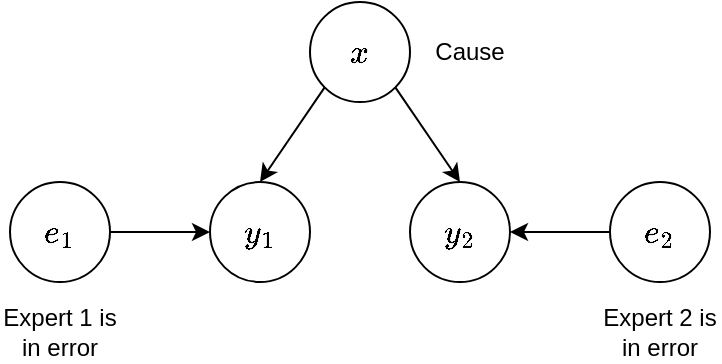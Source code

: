 <mxfile version="22.1.2" type="device">
  <diagram name="Page-1" id="3JpRvVYHFlohhrh0m2d6">
    <mxGraphModel dx="814" dy="511" grid="1" gridSize="10" guides="1" tooltips="1" connect="1" arrows="1" fold="1" page="1" pageScale="1" pageWidth="827" pageHeight="1169" math="1" shadow="0">
      <root>
        <mxCell id="0" />
        <mxCell id="1" parent="0" />
        <mxCell id="6J_uQ7VuKVSw5PFFYwn5-4" style="edgeStyle=none;rounded=0;orthogonalLoop=1;jettySize=auto;html=1;exitX=0;exitY=1;exitDx=0;exitDy=0;entryX=0.5;entryY=0;entryDx=0;entryDy=0;" edge="1" parent="1" source="6J_uQ7VuKVSw5PFFYwn5-1" target="6J_uQ7VuKVSw5PFFYwn5-2">
          <mxGeometry relative="1" as="geometry" />
        </mxCell>
        <mxCell id="6J_uQ7VuKVSw5PFFYwn5-5" style="edgeStyle=none;rounded=0;orthogonalLoop=1;jettySize=auto;html=1;exitX=1;exitY=1;exitDx=0;exitDy=0;entryX=0.5;entryY=0;entryDx=0;entryDy=0;" edge="1" parent="1" source="6J_uQ7VuKVSw5PFFYwn5-1" target="6J_uQ7VuKVSw5PFFYwn5-3">
          <mxGeometry relative="1" as="geometry" />
        </mxCell>
        <mxCell id="6J_uQ7VuKVSw5PFFYwn5-1" value="&lt;font style=&quot;font-size: 14px;&quot;&gt;\(x\)&lt;/font&gt;" style="ellipse;whiteSpace=wrap;html=1;aspect=fixed;" vertex="1" parent="1">
          <mxGeometry x="320" y="150" width="50" height="50" as="geometry" />
        </mxCell>
        <mxCell id="6J_uQ7VuKVSw5PFFYwn5-2" value="&lt;font style=&quot;font-size: 14px;&quot;&gt;\(y_1\)&lt;/font&gt;" style="ellipse;whiteSpace=wrap;html=1;aspect=fixed;" vertex="1" parent="1">
          <mxGeometry x="270" y="240" width="50" height="50" as="geometry" />
        </mxCell>
        <mxCell id="6J_uQ7VuKVSw5PFFYwn5-3" value="&lt;font style=&quot;font-size: 14px;&quot;&gt;\(y_2\)&lt;/font&gt;" style="ellipse;whiteSpace=wrap;html=1;aspect=fixed;" vertex="1" parent="1">
          <mxGeometry x="370" y="240" width="50" height="50" as="geometry" />
        </mxCell>
        <mxCell id="6J_uQ7VuKVSw5PFFYwn5-7" style="edgeStyle=none;rounded=0;orthogonalLoop=1;jettySize=auto;html=1;exitX=1;exitY=0.5;exitDx=0;exitDy=0;" edge="1" parent="1" source="6J_uQ7VuKVSw5PFFYwn5-6" target="6J_uQ7VuKVSw5PFFYwn5-2">
          <mxGeometry relative="1" as="geometry" />
        </mxCell>
        <mxCell id="6J_uQ7VuKVSw5PFFYwn5-6" value="&lt;font style=&quot;font-size: 14px;&quot;&gt;\(e_1\)&lt;/font&gt;" style="ellipse;whiteSpace=wrap;html=1;aspect=fixed;" vertex="1" parent="1">
          <mxGeometry x="170" y="240" width="50" height="50" as="geometry" />
        </mxCell>
        <mxCell id="6J_uQ7VuKVSw5PFFYwn5-9" style="edgeStyle=none;rounded=0;orthogonalLoop=1;jettySize=auto;html=1;exitX=0;exitY=0.5;exitDx=0;exitDy=0;entryX=1;entryY=0.5;entryDx=0;entryDy=0;" edge="1" parent="1" source="6J_uQ7VuKVSw5PFFYwn5-8" target="6J_uQ7VuKVSw5PFFYwn5-3">
          <mxGeometry relative="1" as="geometry" />
        </mxCell>
        <mxCell id="6J_uQ7VuKVSw5PFFYwn5-8" value="&lt;font style=&quot;font-size: 14px;&quot;&gt;\(e_2\)&lt;/font&gt;" style="ellipse;whiteSpace=wrap;html=1;aspect=fixed;" vertex="1" parent="1">
          <mxGeometry x="470" y="240" width="50" height="50" as="geometry" />
        </mxCell>
        <mxCell id="6J_uQ7VuKVSw5PFFYwn5-11" value="Cause" style="text;html=1;strokeColor=none;fillColor=none;align=center;verticalAlign=middle;whiteSpace=wrap;rounded=0;" vertex="1" parent="1">
          <mxGeometry x="370" y="160" width="60" height="30" as="geometry" />
        </mxCell>
        <mxCell id="6J_uQ7VuKVSw5PFFYwn5-12" value="Expert 1 is in error" style="text;html=1;strokeColor=none;fillColor=none;align=center;verticalAlign=middle;whiteSpace=wrap;rounded=0;" vertex="1" parent="1">
          <mxGeometry x="165" y="300" width="60" height="30" as="geometry" />
        </mxCell>
        <mxCell id="6J_uQ7VuKVSw5PFFYwn5-13" value="Expert 2 is in error" style="text;html=1;strokeColor=none;fillColor=none;align=center;verticalAlign=middle;whiteSpace=wrap;rounded=0;" vertex="1" parent="1">
          <mxGeometry x="465" y="300" width="60" height="30" as="geometry" />
        </mxCell>
      </root>
    </mxGraphModel>
  </diagram>
</mxfile>
